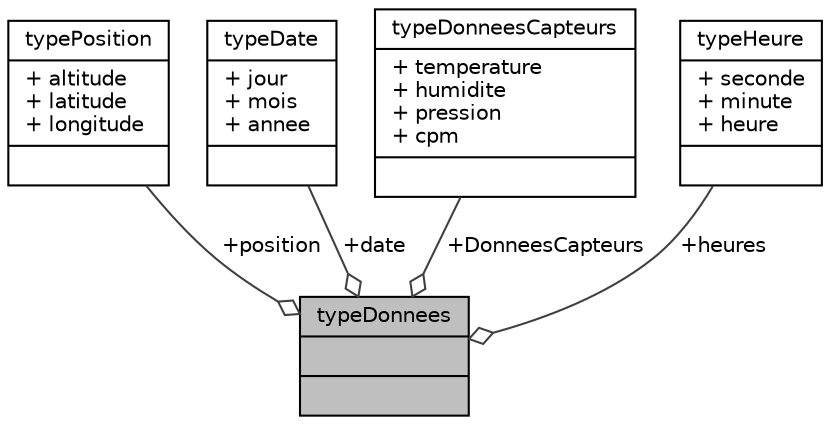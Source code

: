 digraph "typeDonnees"
{
  edge [fontname="Helvetica",fontsize="10",labelfontname="Helvetica",labelfontsize="10"];
  node [fontname="Helvetica",fontsize="10",shape=record];
  Node1 [label="{typeDonnees\n||}",height=0.2,width=0.4,color="black", fillcolor="grey75", style="filled", fontcolor="black"];
  Node2 -> Node1 [color="grey25",fontsize="10",style="solid",label=" +position" ,arrowhead="odiamond",fontname="Helvetica"];
  Node2 [label="{typePosition\n|+ altitude\l+ latitude\l+ longitude\l|}",height=0.2,width=0.4,color="black", fillcolor="white", style="filled",URL="$structtype_position.html"];
  Node3 -> Node1 [color="grey25",fontsize="10",style="solid",label=" +date" ,arrowhead="odiamond",fontname="Helvetica"];
  Node3 [label="{typeDate\n|+ jour\l+ mois\l+ annee\l|}",height=0.2,width=0.4,color="black", fillcolor="white", style="filled",URL="$structtype_date.html"];
  Node4 -> Node1 [color="grey25",fontsize="10",style="solid",label=" +DonneesCapteurs" ,arrowhead="odiamond",fontname="Helvetica"];
  Node4 [label="{typeDonneesCapteurs\n|+ temperature\l+ humidite\l+ pression\l+ cpm\l|}",height=0.2,width=0.4,color="black", fillcolor="white", style="filled",URL="$structtype_donnees_capteurs.html"];
  Node5 -> Node1 [color="grey25",fontsize="10",style="solid",label=" +heures" ,arrowhead="odiamond",fontname="Helvetica"];
  Node5 [label="{typeHeure\n|+ seconde\l+ minute\l+ heure\l|}",height=0.2,width=0.4,color="black", fillcolor="white", style="filled",URL="$structtype_heure.html"];
}
